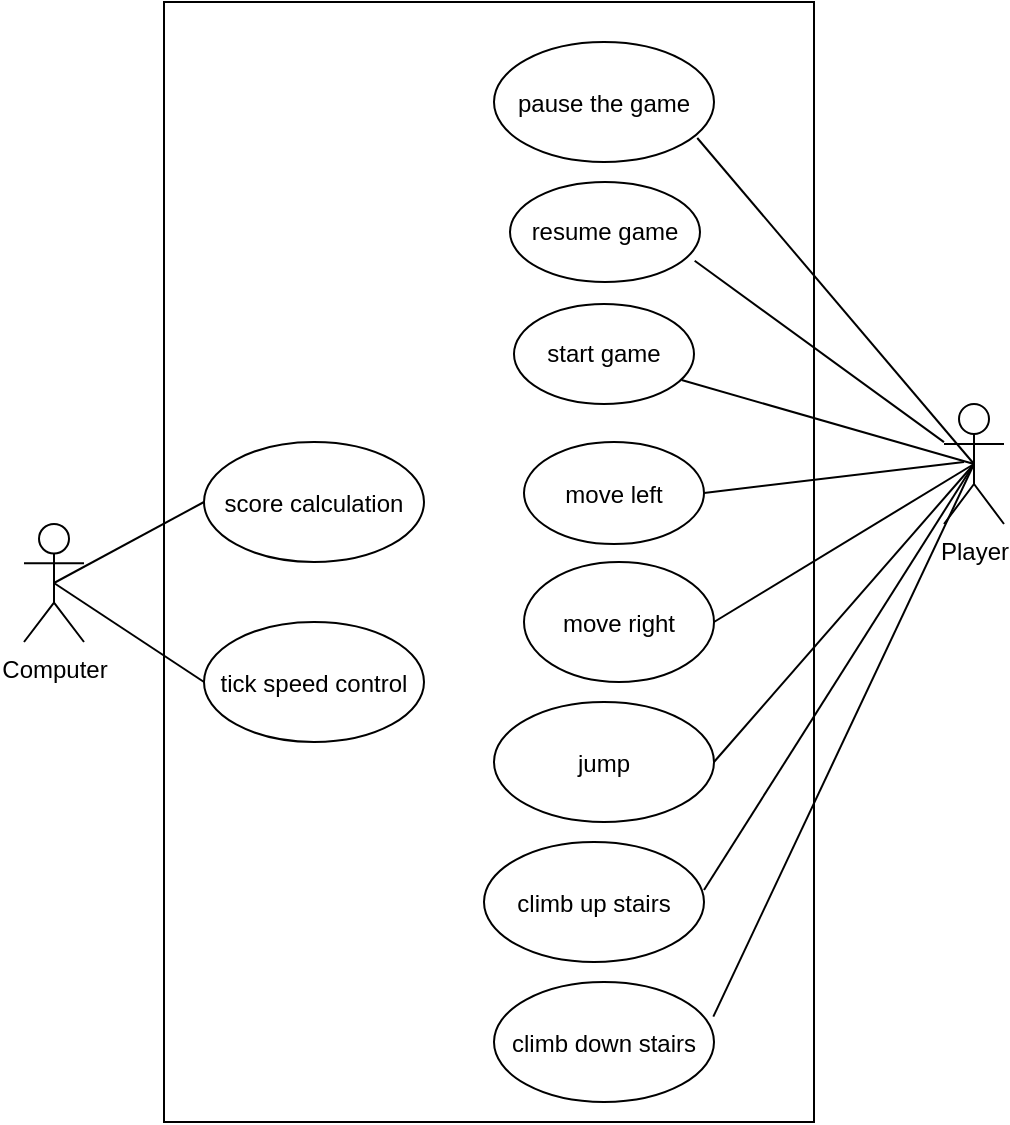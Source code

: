 <mxfile>
    <diagram id="xWfoWE9kqPovVAwYkWkn" name="Page-1">
        <mxGraphModel dx="576" dy="424" grid="1" gridSize="10" guides="1" tooltips="1" connect="1" arrows="1" fold="1" page="1" pageScale="1" pageWidth="1200" pageHeight="1600" math="0" shadow="0">
            <root>
                <mxCell id="0"/>
                <mxCell id="1" parent="0"/>
                <mxCell id="29" value="" style="rounded=0;whiteSpace=wrap;html=1;" parent="1" vertex="1">
                    <mxGeometry x="380" y="10" width="325" height="560" as="geometry"/>
                </mxCell>
                <mxCell id="2" value="Player" style="shape=umlActor;verticalLabelPosition=bottom;verticalAlign=top;html=1;" parent="1" vertex="1">
                    <mxGeometry x="770" y="211" width="30" height="60" as="geometry"/>
                </mxCell>
                <mxCell id="5" value="move left" style="ellipse;" parent="1" vertex="1">
                    <mxGeometry x="560" y="230" width="90" height="51" as="geometry"/>
                </mxCell>
                <mxCell id="6" value="move right" style="ellipse;" parent="1" vertex="1">
                    <mxGeometry x="560" y="290" width="95" height="60" as="geometry"/>
                </mxCell>
                <mxCell id="7" value="jump" style="ellipse;" parent="1" vertex="1">
                    <mxGeometry x="545" y="360" width="110" height="60" as="geometry"/>
                </mxCell>
                <mxCell id="8" value="climb up stairs" style="ellipse;" parent="1" vertex="1">
                    <mxGeometry x="540" y="430" width="110" height="60" as="geometry"/>
                </mxCell>
                <mxCell id="9" value="climb down stairs" style="ellipse;" parent="1" vertex="1">
                    <mxGeometry x="545" y="500" width="110" height="60" as="geometry"/>
                </mxCell>
                <mxCell id="12" value="pause the game" style="ellipse;" parent="1" vertex="1">
                    <mxGeometry x="545" y="30" width="110" height="60" as="geometry"/>
                </mxCell>
                <mxCell id="13" value="Computer" style="shape=umlActor;verticalLabelPosition=bottom;verticalAlign=top;html=1;outlineConnect=0;" parent="1" vertex="1">
                    <mxGeometry x="310" y="271" width="30" height="59" as="geometry"/>
                </mxCell>
                <mxCell id="17" value="" style="endArrow=none;html=1;entryX=0.5;entryY=0.5;entryDx=0;entryDy=0;entryPerimeter=0;exitX=1;exitY=0.5;exitDx=0;exitDy=0;" parent="1" target="2" edge="1" source="7">
                    <mxGeometry width="50" height="50" relative="1" as="geometry">
                        <mxPoint x="655" y="321" as="sourcePoint"/>
                        <mxPoint x="705" y="271" as="targetPoint"/>
                    </mxGeometry>
                </mxCell>
                <mxCell id="18" value="" style="endArrow=none;html=1;entryX=0.5;entryY=0.5;entryDx=0;entryDy=0;entryPerimeter=0;exitX=1;exitY=0.5;exitDx=0;exitDy=0;" parent="1" target="2" edge="1" source="6">
                    <mxGeometry width="50" height="50" relative="1" as="geometry">
                        <mxPoint x="655" y="240" as="sourcePoint"/>
                        <mxPoint x="780" y="250" as="targetPoint"/>
                    </mxGeometry>
                </mxCell>
                <mxCell id="19" value="" style="endArrow=none;html=1;entryX=0.5;entryY=0.5;entryDx=0;entryDy=0;entryPerimeter=0;exitX=1;exitY=0.4;exitDx=0;exitDy=0;exitPerimeter=0;" parent="1" target="2" edge="1" source="8">
                    <mxGeometry width="50" height="50" relative="1" as="geometry">
                        <mxPoint x="655" y="390" as="sourcePoint"/>
                        <mxPoint x="705" y="340" as="targetPoint"/>
                    </mxGeometry>
                </mxCell>
                <mxCell id="20" value="" style="endArrow=none;html=1;exitX=1;exitY=0.5;exitDx=0;exitDy=0;" parent="1" source="5" edge="1">
                    <mxGeometry width="50" height="50" relative="1" as="geometry">
                        <mxPoint x="600" y="310" as="sourcePoint"/>
                        <mxPoint x="780" y="240" as="targetPoint"/>
                    </mxGeometry>
                </mxCell>
                <mxCell id="21" value="" style="endArrow=none;html=1;entryX=0.5;entryY=0.5;entryDx=0;entryDy=0;entryPerimeter=0;exitX=0.997;exitY=0.289;exitDx=0;exitDy=0;exitPerimeter=0;" parent="1" source="9" target="2" edge="1">
                    <mxGeometry width="50" height="50" relative="1" as="geometry">
                        <mxPoint x="600" y="310" as="sourcePoint"/>
                        <mxPoint x="650" y="260" as="targetPoint"/>
                    </mxGeometry>
                </mxCell>
                <mxCell id="22" value="" style="endArrow=none;html=1;entryX=0.5;entryY=0.5;entryDx=0;entryDy=0;entryPerimeter=0;exitX=0.924;exitY=0.8;exitDx=0;exitDy=0;exitPerimeter=0;" parent="1" source="12" target="2" edge="1">
                    <mxGeometry width="50" height="50" relative="1" as="geometry">
                        <mxPoint x="600" y="310" as="sourcePoint"/>
                        <mxPoint x="650" y="260" as="targetPoint"/>
                    </mxGeometry>
                </mxCell>
                <mxCell id="24" value="score calculation" style="ellipse;" parent="1" vertex="1">
                    <mxGeometry x="400" y="230" width="110" height="60" as="geometry"/>
                </mxCell>
                <mxCell id="25" value="tick speed control" style="ellipse;" parent="1" vertex="1">
                    <mxGeometry x="400" y="320" width="110" height="60" as="geometry"/>
                </mxCell>
                <mxCell id="26" value="" style="endArrow=none;html=1;entryX=0;entryY=0.5;entryDx=0;entryDy=0;exitX=0.5;exitY=0.5;exitDx=0;exitDy=0;exitPerimeter=0;" parent="1" source="13" target="24" edge="1">
                    <mxGeometry width="50" height="50" relative="1" as="geometry">
                        <mxPoint x="504" y="350" as="sourcePoint"/>
                        <mxPoint x="554" y="300" as="targetPoint"/>
                        <Array as="points"/>
                    </mxGeometry>
                </mxCell>
                <mxCell id="28" value="" style="endArrow=none;html=1;exitX=0.5;exitY=0.5;exitDx=0;exitDy=0;exitPerimeter=0;entryX=0;entryY=0.5;entryDx=0;entryDy=0;" parent="1" source="13" target="25" edge="1">
                    <mxGeometry width="50" height="50" relative="1" as="geometry">
                        <mxPoint x="540" y="350" as="sourcePoint"/>
                        <mxPoint x="590" y="300" as="targetPoint"/>
                    </mxGeometry>
                </mxCell>
                <mxCell id="30" value="resume game" style="ellipse;whiteSpace=wrap;html=1;" vertex="1" parent="1">
                    <mxGeometry x="553" y="100" width="95" height="50" as="geometry"/>
                </mxCell>
                <mxCell id="31" value="start game" style="ellipse;whiteSpace=wrap;html=1;" vertex="1" parent="1">
                    <mxGeometry x="555" y="161" width="90" height="50" as="geometry"/>
                </mxCell>
                <mxCell id="32" value="" style="endArrow=none;html=1;exitX=0.972;exitY=0.787;exitDx=0;exitDy=0;exitPerimeter=0;" edge="1" parent="1" source="30" target="2">
                    <mxGeometry width="50" height="50" relative="1" as="geometry">
                        <mxPoint x="640" y="130" as="sourcePoint"/>
                        <mxPoint x="690" y="80" as="targetPoint"/>
                    </mxGeometry>
                </mxCell>
                <mxCell id="33" value="" style="endArrow=none;html=1;exitX=0.931;exitY=0.76;exitDx=0;exitDy=0;exitPerimeter=0;entryX=0.5;entryY=0.5;entryDx=0;entryDy=0;entryPerimeter=0;" edge="1" parent="1" source="31" target="2">
                    <mxGeometry width="50" height="50" relative="1" as="geometry">
                        <mxPoint x="560" y="250" as="sourcePoint"/>
                        <mxPoint x="610" y="200" as="targetPoint"/>
                    </mxGeometry>
                </mxCell>
            </root>
        </mxGraphModel>
    </diagram>
</mxfile>